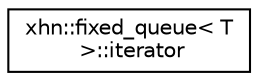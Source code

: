 digraph "Graphical Class Hierarchy"
{
  edge [fontname="Helvetica",fontsize="10",labelfontname="Helvetica",labelfontsize="10"];
  node [fontname="Helvetica",fontsize="10",shape=record];
  rankdir="LR";
  Node1 [label="xhn::fixed_queue\< T\l \>::iterator",height=0.2,width=0.4,color="black", fillcolor="white", style="filled",URL="$classxhn_1_1fixed__queue_1_1iterator.html"];
}
